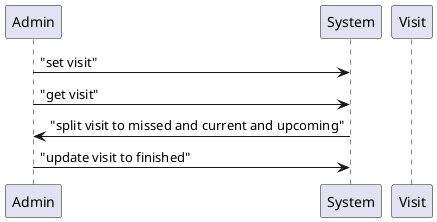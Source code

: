 @startuml visit

participant Admin
participant System
participant Visit

Admin -> System : "set visit"



Admin -> System : "get visit"
System -> Admin : "split visit to missed and current and upcoming"

Admin -> System : "update visit to finished"
@enduml